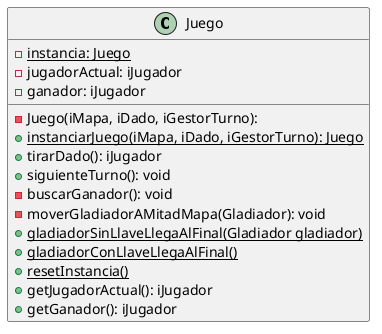 @startuml
skinparam linetype ortho

class Juego {
  - {static}instancia: Juego
  - Juego(iMapa, iDado, iGestorTurno):
  - jugadorActual: iJugador
  - ganador: iJugador
  + {static}instanciarJuego(iMapa, iDado, iGestorTurno): Juego
  + tirarDado(): iJugador
  + siguienteTurno(): void
  - buscarGanador(): void
  - moverGladiadorAMitadMapa(Gladiador): void
  + {static}gladiadorSinLlaveLlegaAlFinal(Gladiador gladiador)
  + {static} gladiadorConLlaveLlegaAlFinal()
  + {static} resetInstancia()
  + getJugadorActual(): iJugador
  + getGanador(): iJugador
}
@enduml

abstract class Observable {
  + Observable():
  + notifyObservers(Object): void
  + deleteObserver(Observer): void
  + countObservers(): int
  + notifyObservers(): void
  # setChanged(): void
  + deleteObservers(): void
  + hasChanged(): boolean
  + addObserver(Observer): void
  # clearChanged(): void
}

Juego       --^  Observable
